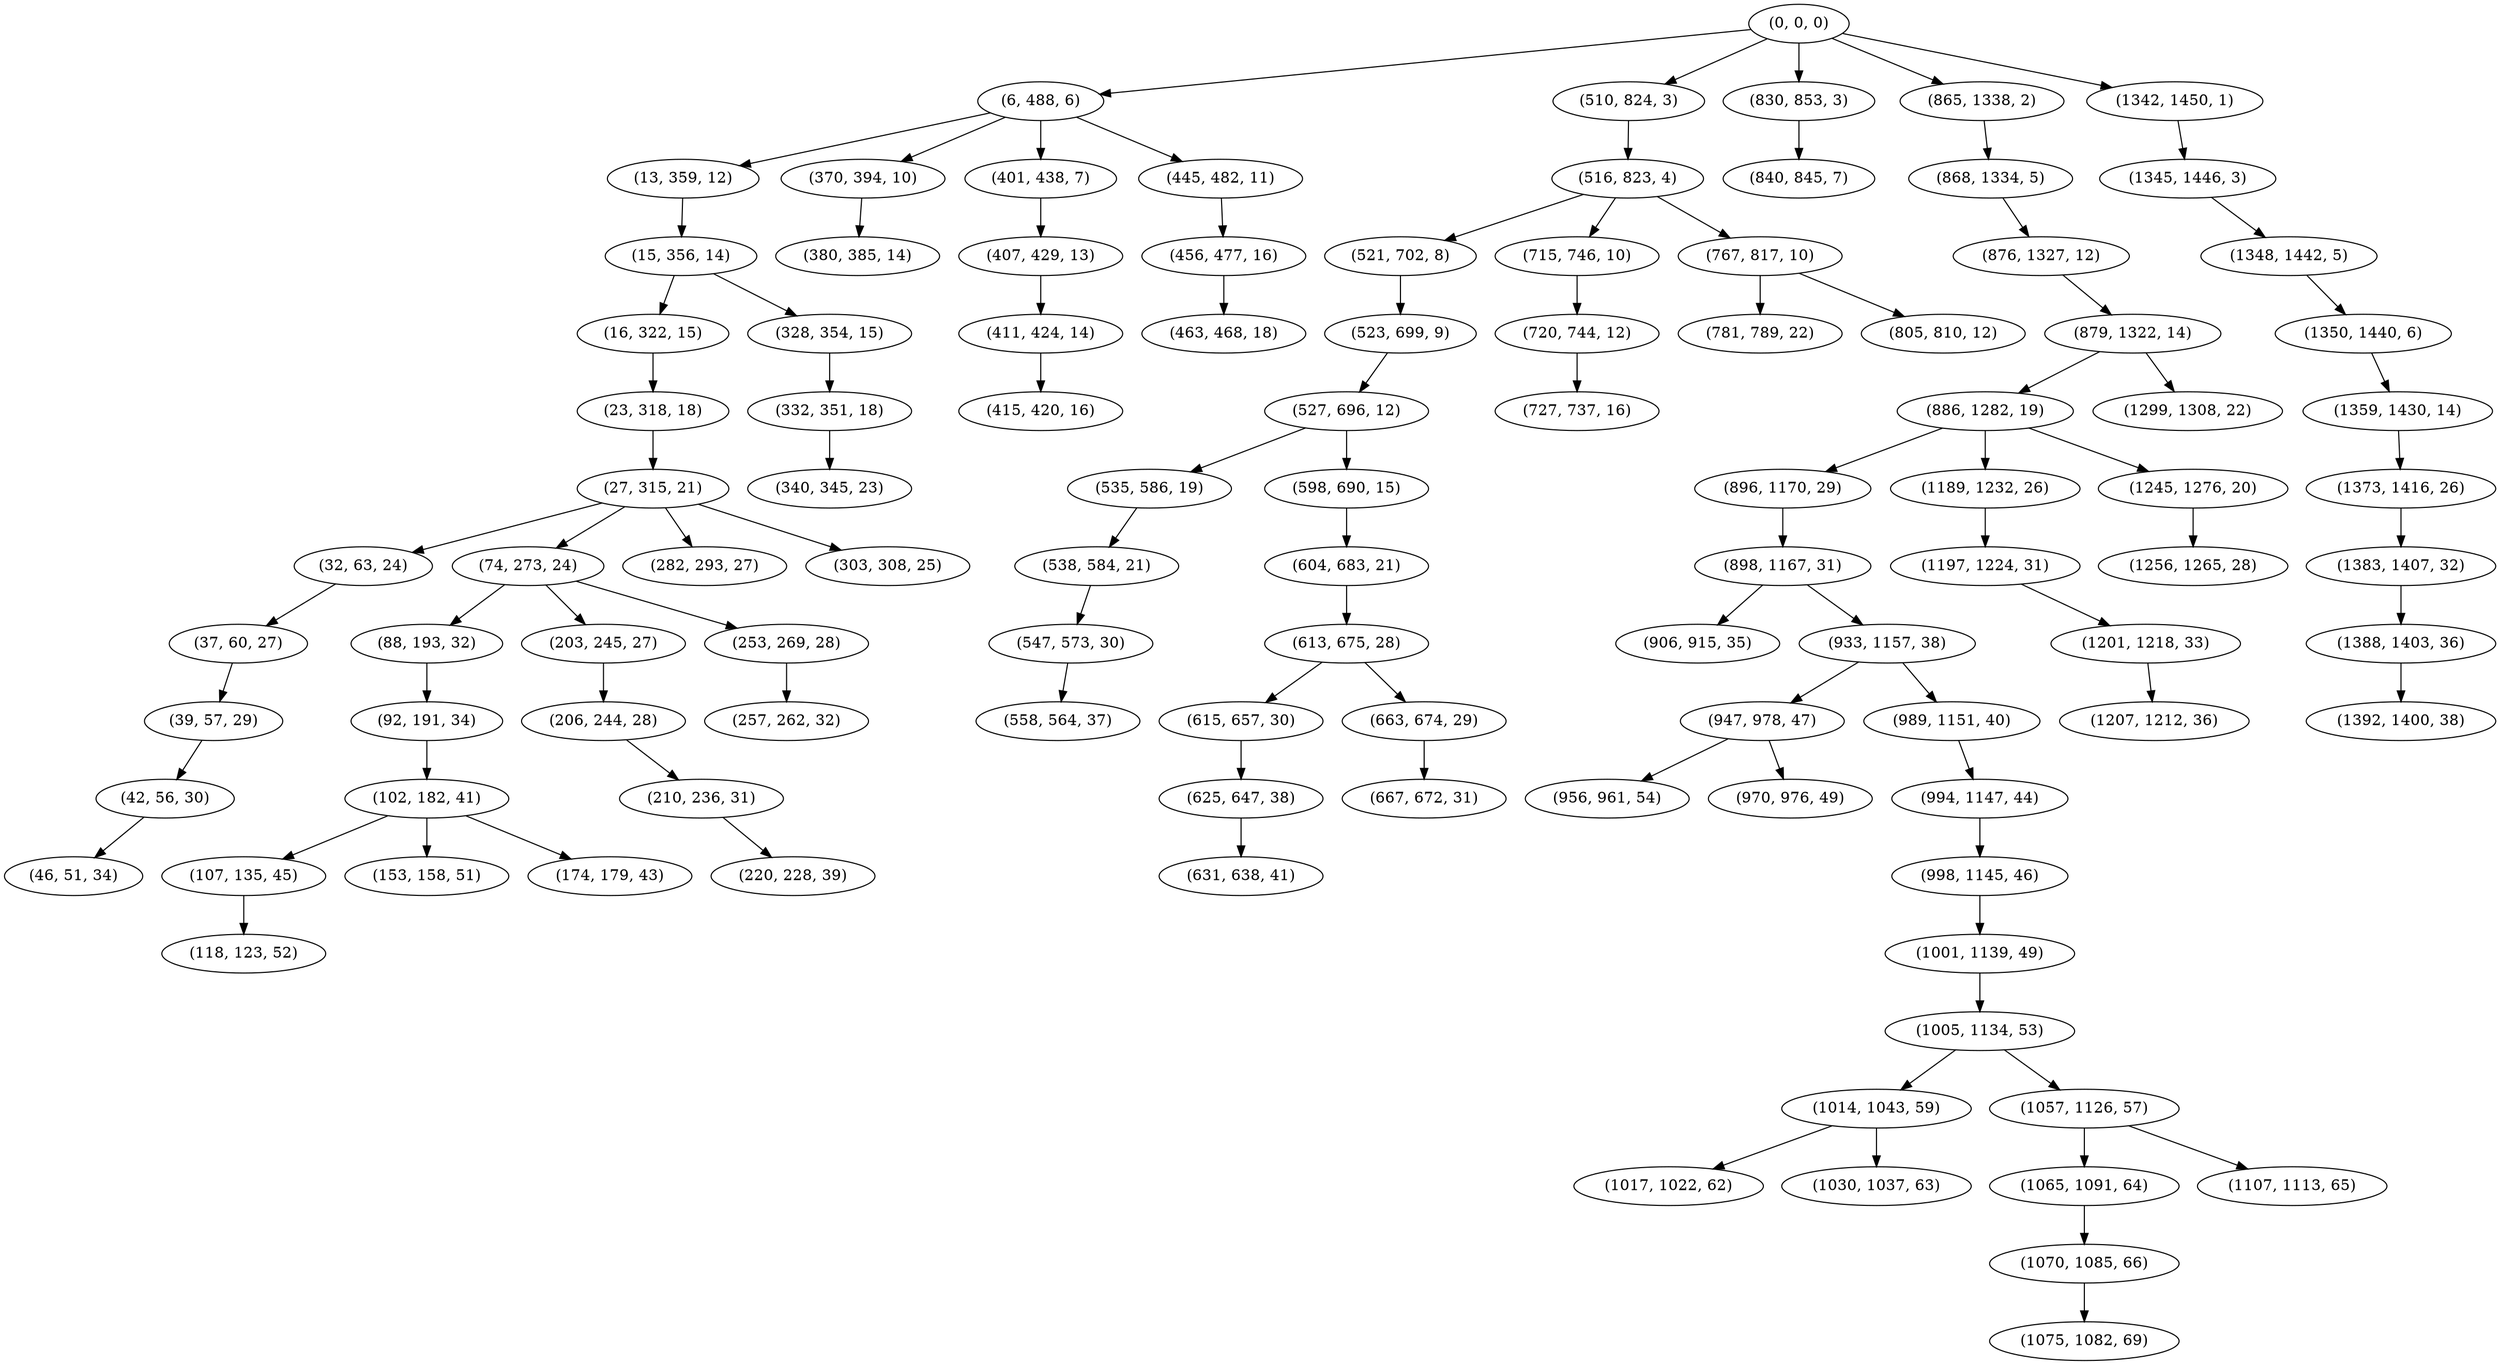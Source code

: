 digraph tree {
    "(0, 0, 0)";
    "(6, 488, 6)";
    "(13, 359, 12)";
    "(15, 356, 14)";
    "(16, 322, 15)";
    "(23, 318, 18)";
    "(27, 315, 21)";
    "(32, 63, 24)";
    "(37, 60, 27)";
    "(39, 57, 29)";
    "(42, 56, 30)";
    "(46, 51, 34)";
    "(74, 273, 24)";
    "(88, 193, 32)";
    "(92, 191, 34)";
    "(102, 182, 41)";
    "(107, 135, 45)";
    "(118, 123, 52)";
    "(153, 158, 51)";
    "(174, 179, 43)";
    "(203, 245, 27)";
    "(206, 244, 28)";
    "(210, 236, 31)";
    "(220, 228, 39)";
    "(253, 269, 28)";
    "(257, 262, 32)";
    "(282, 293, 27)";
    "(303, 308, 25)";
    "(328, 354, 15)";
    "(332, 351, 18)";
    "(340, 345, 23)";
    "(370, 394, 10)";
    "(380, 385, 14)";
    "(401, 438, 7)";
    "(407, 429, 13)";
    "(411, 424, 14)";
    "(415, 420, 16)";
    "(445, 482, 11)";
    "(456, 477, 16)";
    "(463, 468, 18)";
    "(510, 824, 3)";
    "(516, 823, 4)";
    "(521, 702, 8)";
    "(523, 699, 9)";
    "(527, 696, 12)";
    "(535, 586, 19)";
    "(538, 584, 21)";
    "(547, 573, 30)";
    "(558, 564, 37)";
    "(598, 690, 15)";
    "(604, 683, 21)";
    "(613, 675, 28)";
    "(615, 657, 30)";
    "(625, 647, 38)";
    "(631, 638, 41)";
    "(663, 674, 29)";
    "(667, 672, 31)";
    "(715, 746, 10)";
    "(720, 744, 12)";
    "(727, 737, 16)";
    "(767, 817, 10)";
    "(781, 789, 22)";
    "(805, 810, 12)";
    "(830, 853, 3)";
    "(840, 845, 7)";
    "(865, 1338, 2)";
    "(868, 1334, 5)";
    "(876, 1327, 12)";
    "(879, 1322, 14)";
    "(886, 1282, 19)";
    "(896, 1170, 29)";
    "(898, 1167, 31)";
    "(906, 915, 35)";
    "(933, 1157, 38)";
    "(947, 978, 47)";
    "(956, 961, 54)";
    "(970, 976, 49)";
    "(989, 1151, 40)";
    "(994, 1147, 44)";
    "(998, 1145, 46)";
    "(1001, 1139, 49)";
    "(1005, 1134, 53)";
    "(1014, 1043, 59)";
    "(1017, 1022, 62)";
    "(1030, 1037, 63)";
    "(1057, 1126, 57)";
    "(1065, 1091, 64)";
    "(1070, 1085, 66)";
    "(1075, 1082, 69)";
    "(1107, 1113, 65)";
    "(1189, 1232, 26)";
    "(1197, 1224, 31)";
    "(1201, 1218, 33)";
    "(1207, 1212, 36)";
    "(1245, 1276, 20)";
    "(1256, 1265, 28)";
    "(1299, 1308, 22)";
    "(1342, 1450, 1)";
    "(1345, 1446, 3)";
    "(1348, 1442, 5)";
    "(1350, 1440, 6)";
    "(1359, 1430, 14)";
    "(1373, 1416, 26)";
    "(1383, 1407, 32)";
    "(1388, 1403, 36)";
    "(1392, 1400, 38)";
    "(0, 0, 0)" -> "(6, 488, 6)";
    "(0, 0, 0)" -> "(510, 824, 3)";
    "(0, 0, 0)" -> "(830, 853, 3)";
    "(0, 0, 0)" -> "(865, 1338, 2)";
    "(0, 0, 0)" -> "(1342, 1450, 1)";
    "(6, 488, 6)" -> "(13, 359, 12)";
    "(6, 488, 6)" -> "(370, 394, 10)";
    "(6, 488, 6)" -> "(401, 438, 7)";
    "(6, 488, 6)" -> "(445, 482, 11)";
    "(13, 359, 12)" -> "(15, 356, 14)";
    "(15, 356, 14)" -> "(16, 322, 15)";
    "(15, 356, 14)" -> "(328, 354, 15)";
    "(16, 322, 15)" -> "(23, 318, 18)";
    "(23, 318, 18)" -> "(27, 315, 21)";
    "(27, 315, 21)" -> "(32, 63, 24)";
    "(27, 315, 21)" -> "(74, 273, 24)";
    "(27, 315, 21)" -> "(282, 293, 27)";
    "(27, 315, 21)" -> "(303, 308, 25)";
    "(32, 63, 24)" -> "(37, 60, 27)";
    "(37, 60, 27)" -> "(39, 57, 29)";
    "(39, 57, 29)" -> "(42, 56, 30)";
    "(42, 56, 30)" -> "(46, 51, 34)";
    "(74, 273, 24)" -> "(88, 193, 32)";
    "(74, 273, 24)" -> "(203, 245, 27)";
    "(74, 273, 24)" -> "(253, 269, 28)";
    "(88, 193, 32)" -> "(92, 191, 34)";
    "(92, 191, 34)" -> "(102, 182, 41)";
    "(102, 182, 41)" -> "(107, 135, 45)";
    "(102, 182, 41)" -> "(153, 158, 51)";
    "(102, 182, 41)" -> "(174, 179, 43)";
    "(107, 135, 45)" -> "(118, 123, 52)";
    "(203, 245, 27)" -> "(206, 244, 28)";
    "(206, 244, 28)" -> "(210, 236, 31)";
    "(210, 236, 31)" -> "(220, 228, 39)";
    "(253, 269, 28)" -> "(257, 262, 32)";
    "(328, 354, 15)" -> "(332, 351, 18)";
    "(332, 351, 18)" -> "(340, 345, 23)";
    "(370, 394, 10)" -> "(380, 385, 14)";
    "(401, 438, 7)" -> "(407, 429, 13)";
    "(407, 429, 13)" -> "(411, 424, 14)";
    "(411, 424, 14)" -> "(415, 420, 16)";
    "(445, 482, 11)" -> "(456, 477, 16)";
    "(456, 477, 16)" -> "(463, 468, 18)";
    "(510, 824, 3)" -> "(516, 823, 4)";
    "(516, 823, 4)" -> "(521, 702, 8)";
    "(516, 823, 4)" -> "(715, 746, 10)";
    "(516, 823, 4)" -> "(767, 817, 10)";
    "(521, 702, 8)" -> "(523, 699, 9)";
    "(523, 699, 9)" -> "(527, 696, 12)";
    "(527, 696, 12)" -> "(535, 586, 19)";
    "(527, 696, 12)" -> "(598, 690, 15)";
    "(535, 586, 19)" -> "(538, 584, 21)";
    "(538, 584, 21)" -> "(547, 573, 30)";
    "(547, 573, 30)" -> "(558, 564, 37)";
    "(598, 690, 15)" -> "(604, 683, 21)";
    "(604, 683, 21)" -> "(613, 675, 28)";
    "(613, 675, 28)" -> "(615, 657, 30)";
    "(613, 675, 28)" -> "(663, 674, 29)";
    "(615, 657, 30)" -> "(625, 647, 38)";
    "(625, 647, 38)" -> "(631, 638, 41)";
    "(663, 674, 29)" -> "(667, 672, 31)";
    "(715, 746, 10)" -> "(720, 744, 12)";
    "(720, 744, 12)" -> "(727, 737, 16)";
    "(767, 817, 10)" -> "(781, 789, 22)";
    "(767, 817, 10)" -> "(805, 810, 12)";
    "(830, 853, 3)" -> "(840, 845, 7)";
    "(865, 1338, 2)" -> "(868, 1334, 5)";
    "(868, 1334, 5)" -> "(876, 1327, 12)";
    "(876, 1327, 12)" -> "(879, 1322, 14)";
    "(879, 1322, 14)" -> "(886, 1282, 19)";
    "(879, 1322, 14)" -> "(1299, 1308, 22)";
    "(886, 1282, 19)" -> "(896, 1170, 29)";
    "(886, 1282, 19)" -> "(1189, 1232, 26)";
    "(886, 1282, 19)" -> "(1245, 1276, 20)";
    "(896, 1170, 29)" -> "(898, 1167, 31)";
    "(898, 1167, 31)" -> "(906, 915, 35)";
    "(898, 1167, 31)" -> "(933, 1157, 38)";
    "(933, 1157, 38)" -> "(947, 978, 47)";
    "(933, 1157, 38)" -> "(989, 1151, 40)";
    "(947, 978, 47)" -> "(956, 961, 54)";
    "(947, 978, 47)" -> "(970, 976, 49)";
    "(989, 1151, 40)" -> "(994, 1147, 44)";
    "(994, 1147, 44)" -> "(998, 1145, 46)";
    "(998, 1145, 46)" -> "(1001, 1139, 49)";
    "(1001, 1139, 49)" -> "(1005, 1134, 53)";
    "(1005, 1134, 53)" -> "(1014, 1043, 59)";
    "(1005, 1134, 53)" -> "(1057, 1126, 57)";
    "(1014, 1043, 59)" -> "(1017, 1022, 62)";
    "(1014, 1043, 59)" -> "(1030, 1037, 63)";
    "(1057, 1126, 57)" -> "(1065, 1091, 64)";
    "(1057, 1126, 57)" -> "(1107, 1113, 65)";
    "(1065, 1091, 64)" -> "(1070, 1085, 66)";
    "(1070, 1085, 66)" -> "(1075, 1082, 69)";
    "(1189, 1232, 26)" -> "(1197, 1224, 31)";
    "(1197, 1224, 31)" -> "(1201, 1218, 33)";
    "(1201, 1218, 33)" -> "(1207, 1212, 36)";
    "(1245, 1276, 20)" -> "(1256, 1265, 28)";
    "(1342, 1450, 1)" -> "(1345, 1446, 3)";
    "(1345, 1446, 3)" -> "(1348, 1442, 5)";
    "(1348, 1442, 5)" -> "(1350, 1440, 6)";
    "(1350, 1440, 6)" -> "(1359, 1430, 14)";
    "(1359, 1430, 14)" -> "(1373, 1416, 26)";
    "(1373, 1416, 26)" -> "(1383, 1407, 32)";
    "(1383, 1407, 32)" -> "(1388, 1403, 36)";
    "(1388, 1403, 36)" -> "(1392, 1400, 38)";
}

